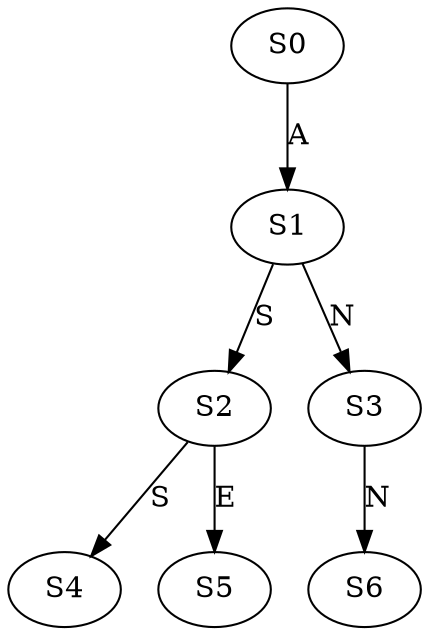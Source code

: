 strict digraph  {
	S0 -> S1 [ label = A ];
	S1 -> S2 [ label = S ];
	S1 -> S3 [ label = N ];
	S2 -> S4 [ label = S ];
	S2 -> S5 [ label = E ];
	S3 -> S6 [ label = N ];
}
